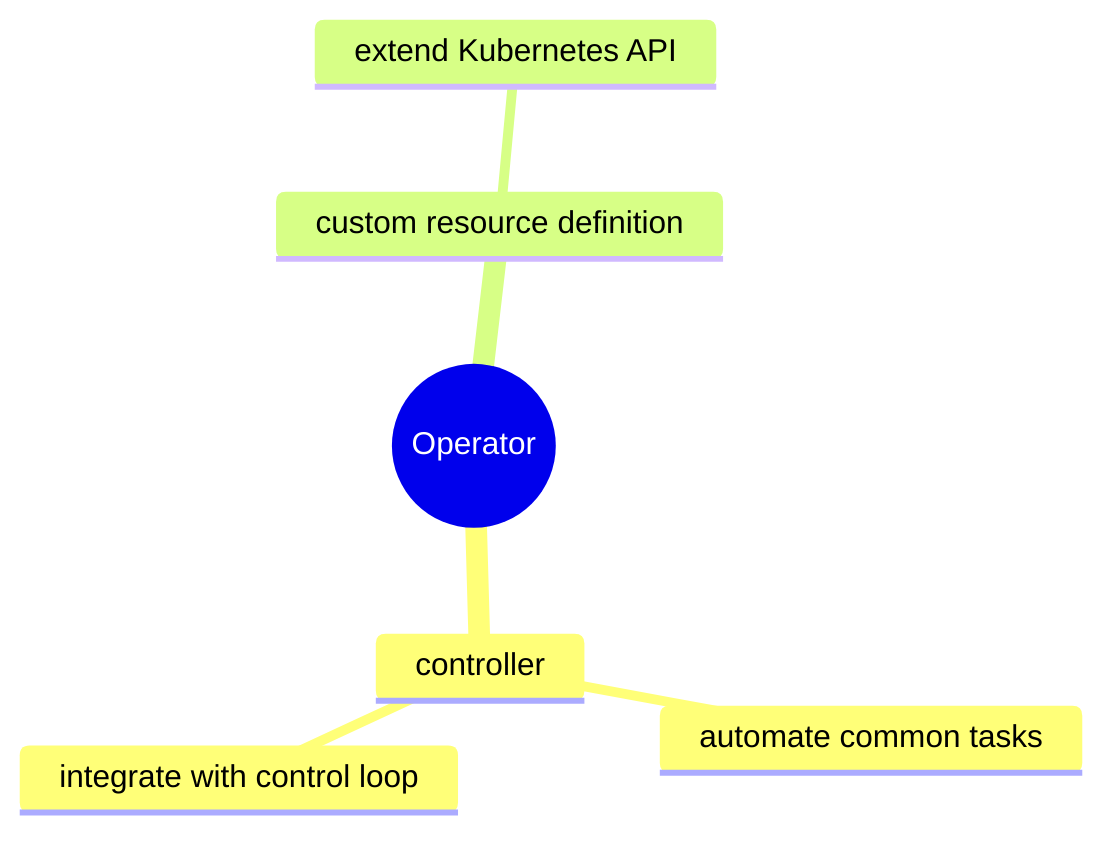 mindmap
  root((Operator))
    controller
      automate common tasks
      ::icon(fa fa-plus-circle)
      integrate with control loop
      ::icon(fa fa-plus-circle)
    custom resource definition
      extend Kubernetes API
      ::icon(fa fa-plus-circle)